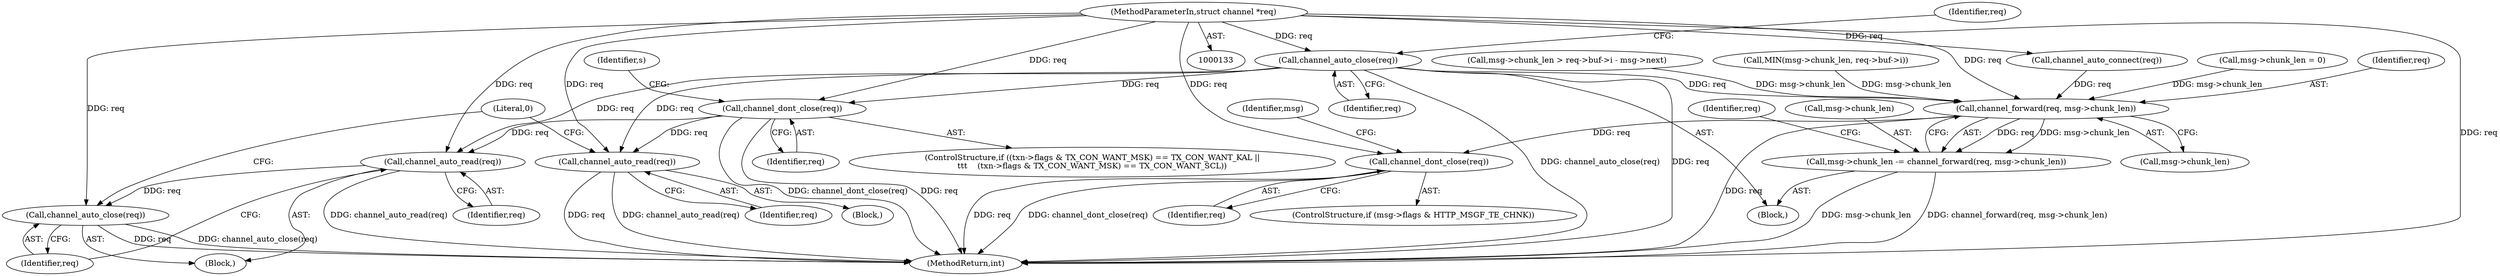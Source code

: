 digraph "0_haproxy_b4d05093bc89f71377230228007e69a1434c1a0c_0@API" {
"1000282" [label="(Call,channel_auto_close(req))"];
"1000135" [label="(MethodParameterIn,struct channel *req)"];
"1000546" [label="(Call,channel_dont_close(req))"];
"1000599" [label="(Call,channel_auto_read(req))"];
"1000601" [label="(Call,channel_auto_close(req))"];
"1000613" [label="(Call,channel_auto_read(req))"];
"1000661" [label="(Call,channel_forward(req, msg->chunk_len))"];
"1000657" [label="(Call,msg->chunk_len -= channel_forward(req, msg->chunk_len))"];
"1000756" [label="(Call,channel_dont_close(req))"];
"1000761" [label="(Identifier,msg)"];
"1000283" [label="(Identifier,req)"];
"1000530" [label="(ControlStructure,if ((txn->flags & TX_CON_WANT_MSK) == TX_CON_WANT_KAL ||\n\t\t\t    (txn->flags & TX_CON_WANT_MSK) == TX_CON_WANT_SCL))"];
"1000663" [label="(Call,msg->chunk_len)"];
"1000600" [label="(Identifier,req)"];
"1000757" [label="(Identifier,req)"];
"1000602" [label="(Identifier,req)"];
"1000547" [label="(Identifier,req)"];
"1000333" [label="(Call,msg->chunk_len = 0)"];
"1000286" [label="(Identifier,req)"];
"1000756" [label="(Call,channel_dont_close(req))"];
"1000616" [label="(Literal,0)"];
"1000599" [label="(Call,channel_auto_read(req))"];
"1000661" [label="(Call,channel_forward(req, msg->chunk_len))"];
"1000657" [label="(Call,msg->chunk_len -= channel_forward(req, msg->chunk_len))"];
"1000135" [label="(MethodParameterIn,struct channel *req)"];
"1000662" [label="(Identifier,req)"];
"1001006" [label="(MethodReturn,int)"];
"1000137" [label="(Block,)"];
"1000306" [label="(Call,msg->chunk_len > req->buf->i - msg->next)"];
"1000269" [label="(Call,channel_auto_connect(req))"];
"1000282" [label="(Call,channel_auto_close(req))"];
"1000546" [label="(Call,channel_dont_close(req))"];
"1000550" [label="(Identifier,s)"];
"1000598" [label="(Block,)"];
"1000612" [label="(Block,)"];
"1000669" [label="(Identifier,req)"];
"1000601" [label="(Call,channel_auto_close(req))"];
"1000613" [label="(Call,channel_auto_read(req))"];
"1000643" [label="(Call,MIN(msg->chunk_len, req->buf->i))"];
"1000658" [label="(Call,msg->chunk_len)"];
"1000750" [label="(ControlStructure,if (msg->flags & HTTP_MSGF_TE_CHNK))"];
"1000614" [label="(Identifier,req)"];
"1000282" -> "1000137"  [label="AST: "];
"1000282" -> "1000283"  [label="CFG: "];
"1000283" -> "1000282"  [label="AST: "];
"1000286" -> "1000282"  [label="CFG: "];
"1000282" -> "1001006"  [label="DDG: channel_auto_close(req)"];
"1000282" -> "1001006"  [label="DDG: req"];
"1000135" -> "1000282"  [label="DDG: req"];
"1000282" -> "1000546"  [label="DDG: req"];
"1000282" -> "1000599"  [label="DDG: req"];
"1000282" -> "1000613"  [label="DDG: req"];
"1000282" -> "1000661"  [label="DDG: req"];
"1000135" -> "1000133"  [label="AST: "];
"1000135" -> "1001006"  [label="DDG: req"];
"1000135" -> "1000269"  [label="DDG: req"];
"1000135" -> "1000546"  [label="DDG: req"];
"1000135" -> "1000599"  [label="DDG: req"];
"1000135" -> "1000601"  [label="DDG: req"];
"1000135" -> "1000613"  [label="DDG: req"];
"1000135" -> "1000661"  [label="DDG: req"];
"1000135" -> "1000756"  [label="DDG: req"];
"1000546" -> "1000530"  [label="AST: "];
"1000546" -> "1000547"  [label="CFG: "];
"1000547" -> "1000546"  [label="AST: "];
"1000550" -> "1000546"  [label="CFG: "];
"1000546" -> "1001006"  [label="DDG: channel_dont_close(req)"];
"1000546" -> "1001006"  [label="DDG: req"];
"1000546" -> "1000599"  [label="DDG: req"];
"1000546" -> "1000613"  [label="DDG: req"];
"1000599" -> "1000598"  [label="AST: "];
"1000599" -> "1000600"  [label="CFG: "];
"1000600" -> "1000599"  [label="AST: "];
"1000602" -> "1000599"  [label="CFG: "];
"1000599" -> "1001006"  [label="DDG: channel_auto_read(req)"];
"1000599" -> "1000601"  [label="DDG: req"];
"1000601" -> "1000598"  [label="AST: "];
"1000601" -> "1000602"  [label="CFG: "];
"1000602" -> "1000601"  [label="AST: "];
"1000616" -> "1000601"  [label="CFG: "];
"1000601" -> "1001006"  [label="DDG: req"];
"1000601" -> "1001006"  [label="DDG: channel_auto_close(req)"];
"1000613" -> "1000612"  [label="AST: "];
"1000613" -> "1000614"  [label="CFG: "];
"1000614" -> "1000613"  [label="AST: "];
"1000616" -> "1000613"  [label="CFG: "];
"1000613" -> "1001006"  [label="DDG: req"];
"1000613" -> "1001006"  [label="DDG: channel_auto_read(req)"];
"1000661" -> "1000657"  [label="AST: "];
"1000661" -> "1000663"  [label="CFG: "];
"1000662" -> "1000661"  [label="AST: "];
"1000663" -> "1000661"  [label="AST: "];
"1000657" -> "1000661"  [label="CFG: "];
"1000661" -> "1001006"  [label="DDG: req"];
"1000661" -> "1000657"  [label="DDG: req"];
"1000661" -> "1000657"  [label="DDG: msg->chunk_len"];
"1000269" -> "1000661"  [label="DDG: req"];
"1000333" -> "1000661"  [label="DDG: msg->chunk_len"];
"1000643" -> "1000661"  [label="DDG: msg->chunk_len"];
"1000306" -> "1000661"  [label="DDG: msg->chunk_len"];
"1000661" -> "1000756"  [label="DDG: req"];
"1000657" -> "1000137"  [label="AST: "];
"1000658" -> "1000657"  [label="AST: "];
"1000669" -> "1000657"  [label="CFG: "];
"1000657" -> "1001006"  [label="DDG: channel_forward(req, msg->chunk_len)"];
"1000657" -> "1001006"  [label="DDG: msg->chunk_len"];
"1000756" -> "1000750"  [label="AST: "];
"1000756" -> "1000757"  [label="CFG: "];
"1000757" -> "1000756"  [label="AST: "];
"1000761" -> "1000756"  [label="CFG: "];
"1000756" -> "1001006"  [label="DDG: req"];
"1000756" -> "1001006"  [label="DDG: channel_dont_close(req)"];
}
